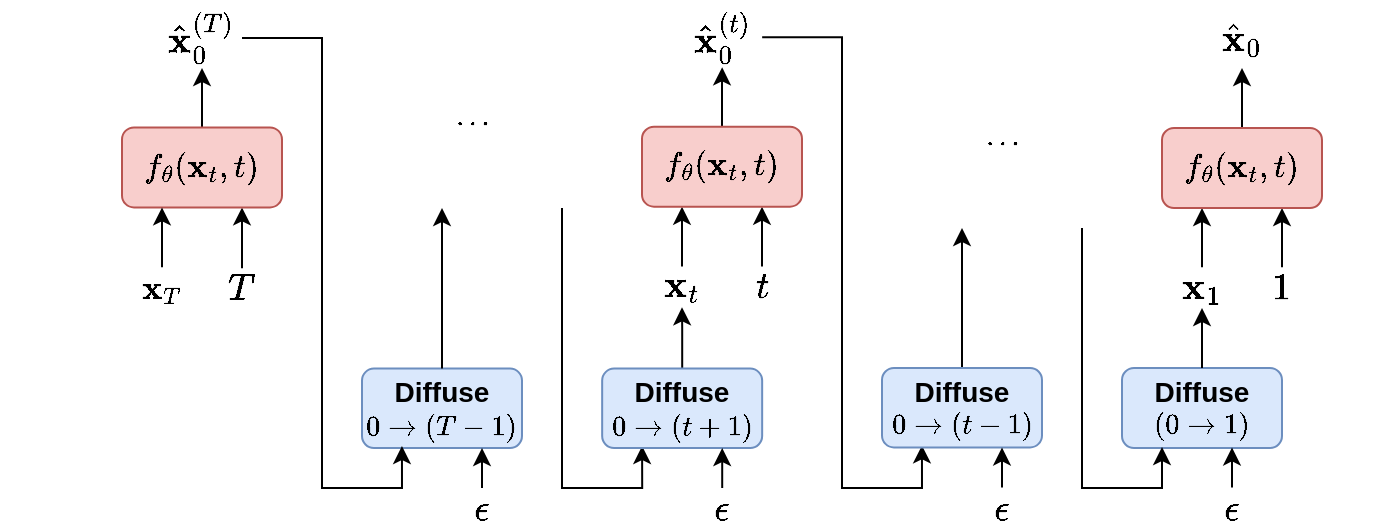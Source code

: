 <mxfile version="24.7.17">
  <diagram name="Page-1" id="_gRGWOFDqU3hSQWJzQTY">
    <mxGraphModel dx="1012" dy="1805" grid="1" gridSize="10" guides="1" tooltips="1" connect="1" arrows="1" fold="1" page="1" pageScale="1" pageWidth="850" pageHeight="1100" background="none" math="1" shadow="0">
      <root>
        <mxCell id="0" />
        <mxCell id="1" parent="0" />
        <mxCell id="8qFNLLBU4CYVwlndygP_-52" value="&lt;font style=&quot;font-size: 16px;&quot;&gt;$$\hat{\mathbf{x}}_0^{(T)}$$&lt;/font&gt;" style="text;html=1;align=center;verticalAlign=middle;whiteSpace=wrap;rounded=0;fontSize=16;" parent="1" vertex="1">
          <mxGeometry x="40" y="-660" width="40" height="30" as="geometry" />
        </mxCell>
        <mxCell id="8qFNLLBU4CYVwlndygP_-32" value="&lt;b&gt;&lt;font style=&quot;font-size: 14px;&quot;&gt;Diffuse&lt;/font&gt;&lt;/b&gt;&lt;div&gt;&lt;b&gt;&lt;font style=&quot;font-size: 14px;&quot;&gt;&lt;br&gt;&lt;/font&gt;&lt;/b&gt;&lt;/div&gt;" style="rounded=1;whiteSpace=wrap;html=1;fillColor=#dae8fc;strokeColor=#6c8ebf;" parent="1" vertex="1">
          <mxGeometry x="140" y="-479.69" width="80" height="39.69" as="geometry" />
        </mxCell>
        <mxCell id="83Ykbou5zpMwNzDHuNAb-35" style="edgeStyle=orthogonalEdgeStyle;rounded=0;orthogonalLoop=1;jettySize=auto;html=1;entryX=0.75;entryY=1;entryDx=0;entryDy=0;" parent="1" source="8qFNLLBU4CYVwlndygP_-73" target="PWWFvHMxYXyqWF7BfjKf-6" edge="1">
          <mxGeometry relative="1" as="geometry" />
        </mxCell>
        <mxCell id="8qFNLLBU4CYVwlndygP_-73" value="$$T$$" style="text;html=1;align=center;verticalAlign=middle;whiteSpace=wrap;rounded=0;fontSize=16;" parent="1" vertex="1">
          <mxGeometry x="60" y="-529.88" width="40" height="19.76" as="geometry" />
        </mxCell>
        <mxCell id="jdFQEBHkJTmEG48hL0ao-51" style="edgeStyle=orthogonalEdgeStyle;rounded=0;orthogonalLoop=1;jettySize=auto;html=1;entryX=0.5;entryY=1;entryDx=0;entryDy=0;" parent="1" source="PWWFvHMxYXyqWF7BfjKf-6" target="8qFNLLBU4CYVwlndygP_-52" edge="1">
          <mxGeometry relative="1" as="geometry">
            <mxPoint x="70" y="-640" as="targetPoint" />
          </mxGeometry>
        </mxCell>
        <mxCell id="PWWFvHMxYXyqWF7BfjKf-6" value="&lt;font style=&quot;font-size: 14px;&quot;&gt;$$f_{\theta}(\mathbf{x}_t, t)$$&lt;/font&gt;" style="rounded=1;whiteSpace=wrap;html=1;fillColor=#f8cecc;strokeColor=#b85450;" parent="1" vertex="1">
          <mxGeometry x="20" y="-600.31" width="80" height="40" as="geometry" />
        </mxCell>
        <mxCell id="83Ykbou5zpMwNzDHuNAb-14" style="edgeStyle=orthogonalEdgeStyle;rounded=0;orthogonalLoop=1;jettySize=auto;html=1;entryX=0.25;entryY=1;entryDx=0;entryDy=0;" parent="1" source="83Ykbou5zpMwNzDHuNAb-16" target="I23xZ9e-9t-YocH2qbfO-67" edge="1">
          <mxGeometry relative="1" as="geometry" />
        </mxCell>
        <mxCell id="83Ykbou5zpMwNzDHuNAb-38" style="edgeStyle=orthogonalEdgeStyle;rounded=0;orthogonalLoop=1;jettySize=auto;html=1;exitX=0.5;exitY=0;exitDx=0;exitDy=0;" parent="1" source="8qFNLLBU4CYVwlndygP_-32" edge="1">
          <mxGeometry relative="1" as="geometry">
            <mxPoint x="179.917" y="-470" as="sourcePoint" />
            <mxPoint x="180" y="-560" as="targetPoint" />
          </mxGeometry>
        </mxCell>
        <mxCell id="83Ykbou5zpMwNzDHuNAb-28" style="edgeStyle=orthogonalEdgeStyle;rounded=0;orthogonalLoop=1;jettySize=auto;html=1;entryX=0.25;entryY=1;entryDx=0;entryDy=0;" parent="1" source="PWWFvHMxYXyqWF7BfjKf-60" target="PWWFvHMxYXyqWF7BfjKf-96" edge="1">
          <mxGeometry relative="1" as="geometry" />
        </mxCell>
        <mxCell id="PWWFvHMxYXyqWF7BfjKf-60" value="&lt;font style=&quot;font-size: 16px;&quot;&gt;$$\mathbf{x}_{1}$$&lt;/font&gt;" style="text;html=1;align=center;verticalAlign=middle;whiteSpace=wrap;rounded=0;fontSize=16;" parent="1" vertex="1">
          <mxGeometry x="540" y="-530.36" width="40" height="20.36" as="geometry" />
        </mxCell>
        <mxCell id="83Ykbou5zpMwNzDHuNAb-27" style="edgeStyle=orthogonalEdgeStyle;rounded=0;orthogonalLoop=1;jettySize=auto;html=1;entryX=0.75;entryY=1;entryDx=0;entryDy=0;" parent="1" source="PWWFvHMxYXyqWF7BfjKf-93" target="PWWFvHMxYXyqWF7BfjKf-96" edge="1">
          <mxGeometry relative="1" as="geometry" />
        </mxCell>
        <mxCell id="PWWFvHMxYXyqWF7BfjKf-93" value="$$1$$" style="text;html=1;align=center;verticalAlign=middle;whiteSpace=wrap;rounded=0;fontSize=16;" parent="1" vertex="1">
          <mxGeometry x="580" y="-530.36" width="40" height="20" as="geometry" />
        </mxCell>
        <mxCell id="jdFQEBHkJTmEG48hL0ao-70" style="edgeStyle=orthogonalEdgeStyle;rounded=0;orthogonalLoop=1;jettySize=auto;html=1;entryX=0.5;entryY=1;entryDx=0;entryDy=0;" parent="1" source="PWWFvHMxYXyqWF7BfjKf-96" target="I23xZ9e-9t-YocH2qbfO-37" edge="1">
          <mxGeometry relative="1" as="geometry">
            <mxPoint x="610" y="-650" as="targetPoint" />
          </mxGeometry>
        </mxCell>
        <mxCell id="PWWFvHMxYXyqWF7BfjKf-96" value="&lt;span style=&quot;font-size: 14px;&quot;&gt;$$f_\theta(\mathbf{x}_t, t)$$&lt;/span&gt;" style="rounded=1;whiteSpace=wrap;html=1;fillColor=#f8cecc;strokeColor=#b85450;" parent="1" vertex="1">
          <mxGeometry x="540" y="-599.97" width="80" height="40" as="geometry" />
        </mxCell>
        <mxCell id="I23xZ9e-9t-YocH2qbfO-37" value="&lt;font style=&quot;font-size: 16px;&quot;&gt;$$\hat{\mathbf{x}}_0 $$&lt;/font&gt;" style="text;html=1;align=center;verticalAlign=middle;whiteSpace=wrap;rounded=0;fontSize=16;" parent="1" vertex="1">
          <mxGeometry x="560" y="-660" width="40" height="30" as="geometry" />
        </mxCell>
        <mxCell id="83Ykbou5zpMwNzDHuNAb-4" style="edgeStyle=orthogonalEdgeStyle;rounded=0;orthogonalLoop=1;jettySize=auto;html=1;entryX=0.25;entryY=1;entryDx=0;entryDy=0;" parent="1" source="I23xZ9e-9t-YocH2qbfO-58" target="PWWFvHMxYXyqWF7BfjKf-6" edge="1">
          <mxGeometry relative="1" as="geometry" />
        </mxCell>
        <mxCell id="I23xZ9e-9t-YocH2qbfO-58" value="&lt;font style=&quot;font-size: 14px;&quot;&gt;$$\mathbf{x}_{T} $$&lt;/font&gt;" style="text;html=1;align=center;verticalAlign=middle;whiteSpace=wrap;rounded=0;fontSize=14;" parent="1" vertex="1">
          <mxGeometry x="20" y="-530.36" width="40" height="20.36" as="geometry" />
        </mxCell>
        <mxCell id="83Ykbou5zpMwNzDHuNAb-50" style="edgeStyle=orthogonalEdgeStyle;rounded=0;orthogonalLoop=1;jettySize=auto;html=1;entryX=0.25;entryY=1;entryDx=0;entryDy=0;" parent="1" source="I23xZ9e-9t-YocH2qbfO-62" target="83Ykbou5zpMwNzDHuNAb-47" edge="1">
          <mxGeometry relative="1" as="geometry">
            <Array as="points">
              <mxPoint x="380" y="-645" />
              <mxPoint x="380" y="-420" />
              <mxPoint x="420" y="-420" />
            </Array>
          </mxGeometry>
        </mxCell>
        <mxCell id="I23xZ9e-9t-YocH2qbfO-62" value="&lt;font style=&quot;font-size: 16px;&quot;&gt;$$\hat{\mathbf{x}}_{0}^{(t)}$$&lt;/font&gt;" style="text;html=1;align=center;verticalAlign=middle;whiteSpace=wrap;rounded=0;fontSize=16;" parent="1" vertex="1">
          <mxGeometry x="300.08" y="-660.36" width="40" height="30" as="geometry" />
        </mxCell>
        <mxCell id="83Ykbou5zpMwNzDHuNAb-36" style="edgeStyle=orthogonalEdgeStyle;rounded=0;orthogonalLoop=1;jettySize=auto;html=1;entryX=0.75;entryY=1;entryDx=0;entryDy=0;" parent="1" source="I23xZ9e-9t-YocH2qbfO-64" target="I23xZ9e-9t-YocH2qbfO-67" edge="1">
          <mxGeometry relative="1" as="geometry" />
        </mxCell>
        <mxCell id="I23xZ9e-9t-YocH2qbfO-64" value="$$t$$" style="text;html=1;align=center;verticalAlign=middle;whiteSpace=wrap;rounded=0;fontSize=16;" parent="1" vertex="1">
          <mxGeometry x="320" y="-530.72" width="40" height="20.12" as="geometry" />
        </mxCell>
        <mxCell id="jdFQEBHkJTmEG48hL0ao-50" style="edgeStyle=orthogonalEdgeStyle;rounded=0;orthogonalLoop=1;jettySize=auto;html=1;entryX=0.5;entryY=1;entryDx=0;entryDy=0;" parent="1" source="I23xZ9e-9t-YocH2qbfO-67" target="I23xZ9e-9t-YocH2qbfO-62" edge="1">
          <mxGeometry relative="1" as="geometry">
            <mxPoint x="349.97" y="-640.36" as="targetPoint" />
          </mxGeometry>
        </mxCell>
        <mxCell id="I23xZ9e-9t-YocH2qbfO-67" value="&lt;span style=&quot;font-size: 14px;&quot;&gt;$$f_\theta(\mathbf{x}_t, t)$$&lt;/span&gt;" style="rounded=1;whiteSpace=wrap;html=1;fillColor=#f8cecc;strokeColor=#b85450;" parent="1" vertex="1">
          <mxGeometry x="280" y="-600.67" width="80" height="40" as="geometry" />
        </mxCell>
        <mxCell id="I23xZ9e-9t-YocH2qbfO-71" value="&lt;font style=&quot;font-size: 12px;&quot;&gt;$$0 \rightarrow (T-1)$$&lt;/font&gt;" style="text;html=1;align=center;verticalAlign=middle;whiteSpace=wrap;rounded=0;fontSize=12;" parent="1" vertex="1">
          <mxGeometry x="140" y="-460" width="79.89" height="19" as="geometry" />
        </mxCell>
        <mxCell id="jdFQEBHkJTmEG48hL0ao-38" value="" style="group" parent="1" vertex="1" connectable="0">
          <mxGeometry x="520" y="-480.0" width="90" height="40" as="geometry" />
        </mxCell>
        <mxCell id="PWWFvHMxYXyqWF7BfjKf-26" value="&lt;b&gt;&lt;font style=&quot;font-size: 14px;&quot;&gt;Diffuse&lt;/font&gt;&lt;/b&gt;&lt;div&gt;&lt;b&gt;&lt;font style=&quot;font-size: 14px;&quot;&gt;&lt;br&gt;&lt;/font&gt;&lt;/b&gt;&lt;/div&gt;" style="rounded=1;whiteSpace=wrap;html=1;fillColor=#dae8fc;strokeColor=#6c8ebf;" parent="jdFQEBHkJTmEG48hL0ao-38" vertex="1">
          <mxGeometry width="80" height="40" as="geometry" />
        </mxCell>
        <mxCell id="I23xZ9e-9t-YocH2qbfO-164" value="&lt;font style=&quot;font-size: 12px;&quot;&gt;$$(0 \rightarrow 1)$$&lt;/font&gt;" style="text;html=1;align=center;verticalAlign=middle;whiteSpace=wrap;rounded=0;fontSize=12;" parent="jdFQEBHkJTmEG48hL0ao-38" vertex="1">
          <mxGeometry y="18.69" width="80" height="20.81" as="geometry" />
        </mxCell>
        <mxCell id="MuIXQnRGhvAG9nSc7TFw-6" style="edgeStyle=orthogonalEdgeStyle;rounded=0;orthogonalLoop=1;jettySize=auto;html=1;" parent="1" source="MuIXQnRGhvAG9nSc7TFw-1" edge="1">
          <mxGeometry relative="1" as="geometry">
            <mxPoint x="200.03" y="-440.0" as="targetPoint" />
          </mxGeometry>
        </mxCell>
        <mxCell id="MuIXQnRGhvAG9nSc7TFw-1" value="$$\epsilon$$" style="text;html=1;align=center;verticalAlign=middle;whiteSpace=wrap;rounded=0;fontSize=16;" parent="1" vertex="1">
          <mxGeometry x="185.03" y="-420" width="30" height="20" as="geometry" />
        </mxCell>
        <mxCell id="83Ykbou5zpMwNzDHuNAb-8" value="" style="edgeStyle=orthogonalEdgeStyle;rounded=0;orthogonalLoop=1;jettySize=auto;html=1;entryX=0.25;entryY=1;entryDx=0;entryDy=0;" parent="1" source="8qFNLLBU4CYVwlndygP_-52" target="I23xZ9e-9t-YocH2qbfO-71" edge="1">
          <mxGeometry relative="1" as="geometry">
            <mxPoint x="60" y="-645.36" as="sourcePoint" />
            <mxPoint x="140" y="-430.36" as="targetPoint" />
            <Array as="points">
              <mxPoint x="120" y="-645" />
              <mxPoint x="120" y="-420" />
              <mxPoint x="160" y="-420" />
            </Array>
          </mxGeometry>
        </mxCell>
        <mxCell id="83Ykbou5zpMwNzDHuNAb-52" style="edgeStyle=orthogonalEdgeStyle;rounded=0;orthogonalLoop=1;jettySize=auto;html=1;entryX=0.25;entryY=1;entryDx=0;entryDy=0;" parent="1" target="83Ykbou5zpMwNzDHuNAb-20" edge="1">
          <mxGeometry relative="1" as="geometry">
            <mxPoint x="240" y="-560" as="sourcePoint" />
            <Array as="points">
              <mxPoint x="240" y="-420" />
              <mxPoint x="280" y="-420" />
            </Array>
          </mxGeometry>
        </mxCell>
        <mxCell id="83Ykbou5zpMwNzDHuNAb-11" value="$$\dots$$" style="rounded=0;whiteSpace=wrap;html=1;strokeColor=none;" parent="1" vertex="1">
          <mxGeometry x="140" y="-651.29" width="110" height="90.62" as="geometry" />
        </mxCell>
        <mxCell id="83Ykbou5zpMwNzDHuNAb-16" value="&lt;font style=&quot;font-size: 16px;&quot;&gt;$$\mathbf{x}_{t}$$&lt;/font&gt;" style="text;html=1;align=center;verticalAlign=middle;whiteSpace=wrap;rounded=0;fontSize=16;" parent="1" vertex="1">
          <mxGeometry x="280" y="-530.72" width="40" height="20.36" as="geometry" />
        </mxCell>
        <mxCell id="83Ykbou5zpMwNzDHuNAb-42" style="edgeStyle=orthogonalEdgeStyle;rounded=0;orthogonalLoop=1;jettySize=auto;html=1;" parent="1" source="83Ykbou5zpMwNzDHuNAb-19" target="83Ykbou5zpMwNzDHuNAb-16" edge="1">
          <mxGeometry relative="1" as="geometry" />
        </mxCell>
        <mxCell id="83Ykbou5zpMwNzDHuNAb-19" value="&lt;b&gt;&lt;font style=&quot;font-size: 14px;&quot;&gt;Diffuse&lt;/font&gt;&lt;/b&gt;&lt;div&gt;&lt;b&gt;&lt;font style=&quot;font-size: 14px;&quot;&gt;&lt;br&gt;&lt;/font&gt;&lt;/b&gt;&lt;/div&gt;" style="rounded=1;whiteSpace=wrap;html=1;fillColor=#dae8fc;strokeColor=#6c8ebf;" parent="1" vertex="1">
          <mxGeometry x="260.08" y="-479.69" width="80" height="39.69" as="geometry" />
        </mxCell>
        <mxCell id="83Ykbou5zpMwNzDHuNAb-20" value="&lt;font style=&quot;font-size: 12px;&quot;&gt;$$0 \rightarrow (t+1)$$&lt;/font&gt;" style="text;html=1;align=center;verticalAlign=middle;whiteSpace=wrap;rounded=0;fontSize=12;" parent="1" vertex="1">
          <mxGeometry x="260.08" y="-460" width="79.89" height="19" as="geometry" />
        </mxCell>
        <mxCell id="83Ykbou5zpMwNzDHuNAb-21" style="edgeStyle=orthogonalEdgeStyle;rounded=0;orthogonalLoop=1;jettySize=auto;html=1;" parent="1" source="83Ykbou5zpMwNzDHuNAb-22" edge="1">
          <mxGeometry relative="1" as="geometry">
            <mxPoint x="320.11" y="-440.0" as="targetPoint" />
          </mxGeometry>
        </mxCell>
        <mxCell id="83Ykbou5zpMwNzDHuNAb-22" value="$$\epsilon$$" style="text;html=1;align=center;verticalAlign=middle;whiteSpace=wrap;rounded=0;fontSize=16;" parent="1" vertex="1">
          <mxGeometry x="305.11" y="-420" width="30" height="20" as="geometry" />
        </mxCell>
        <mxCell id="83Ykbou5zpMwNzDHuNAb-55" style="edgeStyle=orthogonalEdgeStyle;rounded=0;orthogonalLoop=1;jettySize=auto;html=1;" parent="1" source="83Ykbou5zpMwNzDHuNAb-46" edge="1">
          <mxGeometry relative="1" as="geometry">
            <mxPoint x="440" y="-550" as="targetPoint" />
          </mxGeometry>
        </mxCell>
        <mxCell id="83Ykbou5zpMwNzDHuNAb-46" value="&lt;b&gt;&lt;font style=&quot;font-size: 14px;&quot;&gt;Diffuse&lt;/font&gt;&lt;/b&gt;&lt;div&gt;&lt;b&gt;&lt;font style=&quot;font-size: 14px;&quot;&gt;&lt;br&gt;&lt;/font&gt;&lt;/b&gt;&lt;/div&gt;" style="rounded=1;whiteSpace=wrap;html=1;fillColor=#dae8fc;strokeColor=#6c8ebf;" parent="1" vertex="1">
          <mxGeometry x="400" y="-480" width="80" height="39.69" as="geometry" />
        </mxCell>
        <mxCell id="83Ykbou5zpMwNzDHuNAb-47" value="&lt;font style=&quot;font-size: 12px;&quot;&gt;$$0 \rightarrow (t-1)$$&lt;/font&gt;" style="text;html=1;align=center;verticalAlign=middle;whiteSpace=wrap;rounded=0;fontSize=12;" parent="1" vertex="1">
          <mxGeometry x="400" y="-460.31" width="79.89" height="19" as="geometry" />
        </mxCell>
        <mxCell id="83Ykbou5zpMwNzDHuNAb-48" style="edgeStyle=orthogonalEdgeStyle;rounded=0;orthogonalLoop=1;jettySize=auto;html=1;" parent="1" source="83Ykbou5zpMwNzDHuNAb-49" edge="1">
          <mxGeometry relative="1" as="geometry">
            <mxPoint x="460.03" y="-440.31" as="targetPoint" />
          </mxGeometry>
        </mxCell>
        <mxCell id="83Ykbou5zpMwNzDHuNAb-49" value="$$\epsilon$$" style="text;html=1;align=center;verticalAlign=middle;whiteSpace=wrap;rounded=0;fontSize=16;" parent="1" vertex="1">
          <mxGeometry x="445.03" y="-420.31" width="30" height="20" as="geometry" />
        </mxCell>
        <mxCell id="83Ykbou5zpMwNzDHuNAb-56" style="edgeStyle=orthogonalEdgeStyle;rounded=0;orthogonalLoop=1;jettySize=auto;html=1;entryX=0.25;entryY=1;entryDx=0;entryDy=0;" parent="1" target="I23xZ9e-9t-YocH2qbfO-164" edge="1">
          <mxGeometry relative="1" as="geometry">
            <mxPoint x="500" y="-550" as="sourcePoint" />
            <Array as="points">
              <mxPoint x="500" y="-420" />
              <mxPoint x="540" y="-420" />
            </Array>
          </mxGeometry>
        </mxCell>
        <mxCell id="83Ykbou5zpMwNzDHuNAb-53" value="$$\dots$$" style="rounded=0;whiteSpace=wrap;html=1;strokeColor=none;" parent="1" vertex="1">
          <mxGeometry x="400" y="-641" width="120" height="90.62" as="geometry" />
        </mxCell>
        <mxCell id="83Ykbou5zpMwNzDHuNAb-57" style="edgeStyle=orthogonalEdgeStyle;rounded=0;orthogonalLoop=1;jettySize=auto;html=1;" parent="1" source="83Ykbou5zpMwNzDHuNAb-58" edge="1">
          <mxGeometry relative="1" as="geometry">
            <mxPoint x="575" y="-440.29" as="targetPoint" />
          </mxGeometry>
        </mxCell>
        <mxCell id="83Ykbou5zpMwNzDHuNAb-58" value="$$\epsilon$$" style="text;html=1;align=center;verticalAlign=middle;whiteSpace=wrap;rounded=0;fontSize=16;" parent="1" vertex="1">
          <mxGeometry x="560" y="-420.29" width="30" height="20" as="geometry" />
        </mxCell>
        <mxCell id="83Ykbou5zpMwNzDHuNAb-60" style="edgeStyle=orthogonalEdgeStyle;rounded=0;orthogonalLoop=1;jettySize=auto;html=1;entryX=0.5;entryY=1;entryDx=0;entryDy=0;" parent="1" source="PWWFvHMxYXyqWF7BfjKf-26" target="PWWFvHMxYXyqWF7BfjKf-60" edge="1">
          <mxGeometry relative="1" as="geometry" />
        </mxCell>
      </root>
    </mxGraphModel>
  </diagram>
</mxfile>
